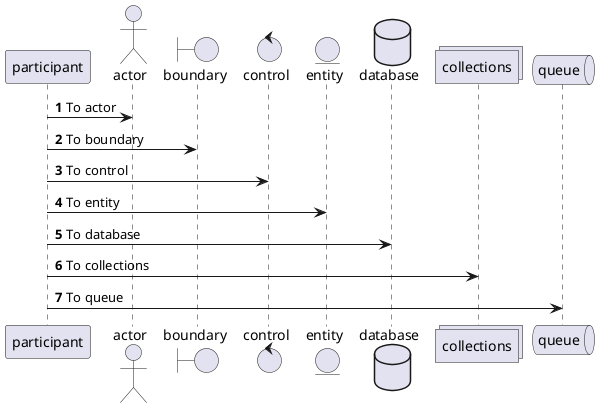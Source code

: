 @startuml
'https://plantuml.com/sequence-diagram

autonumber

participant participant as Foo
actor actor as Foo1
boundary boundary as Foo2
control control as Foo3
entity entity as Foo4
database database as Foo5
collections collections as Foo6
queue queue as Foo7

Foo -> Foo1: To actor
Foo -> Foo2: To boundary
Foo -> Foo3: To control
Foo -> Foo4: To entity
Foo -> Foo5: To database
Foo -> Foo6: To collections
Foo -> Foo7: To queue
@enduml